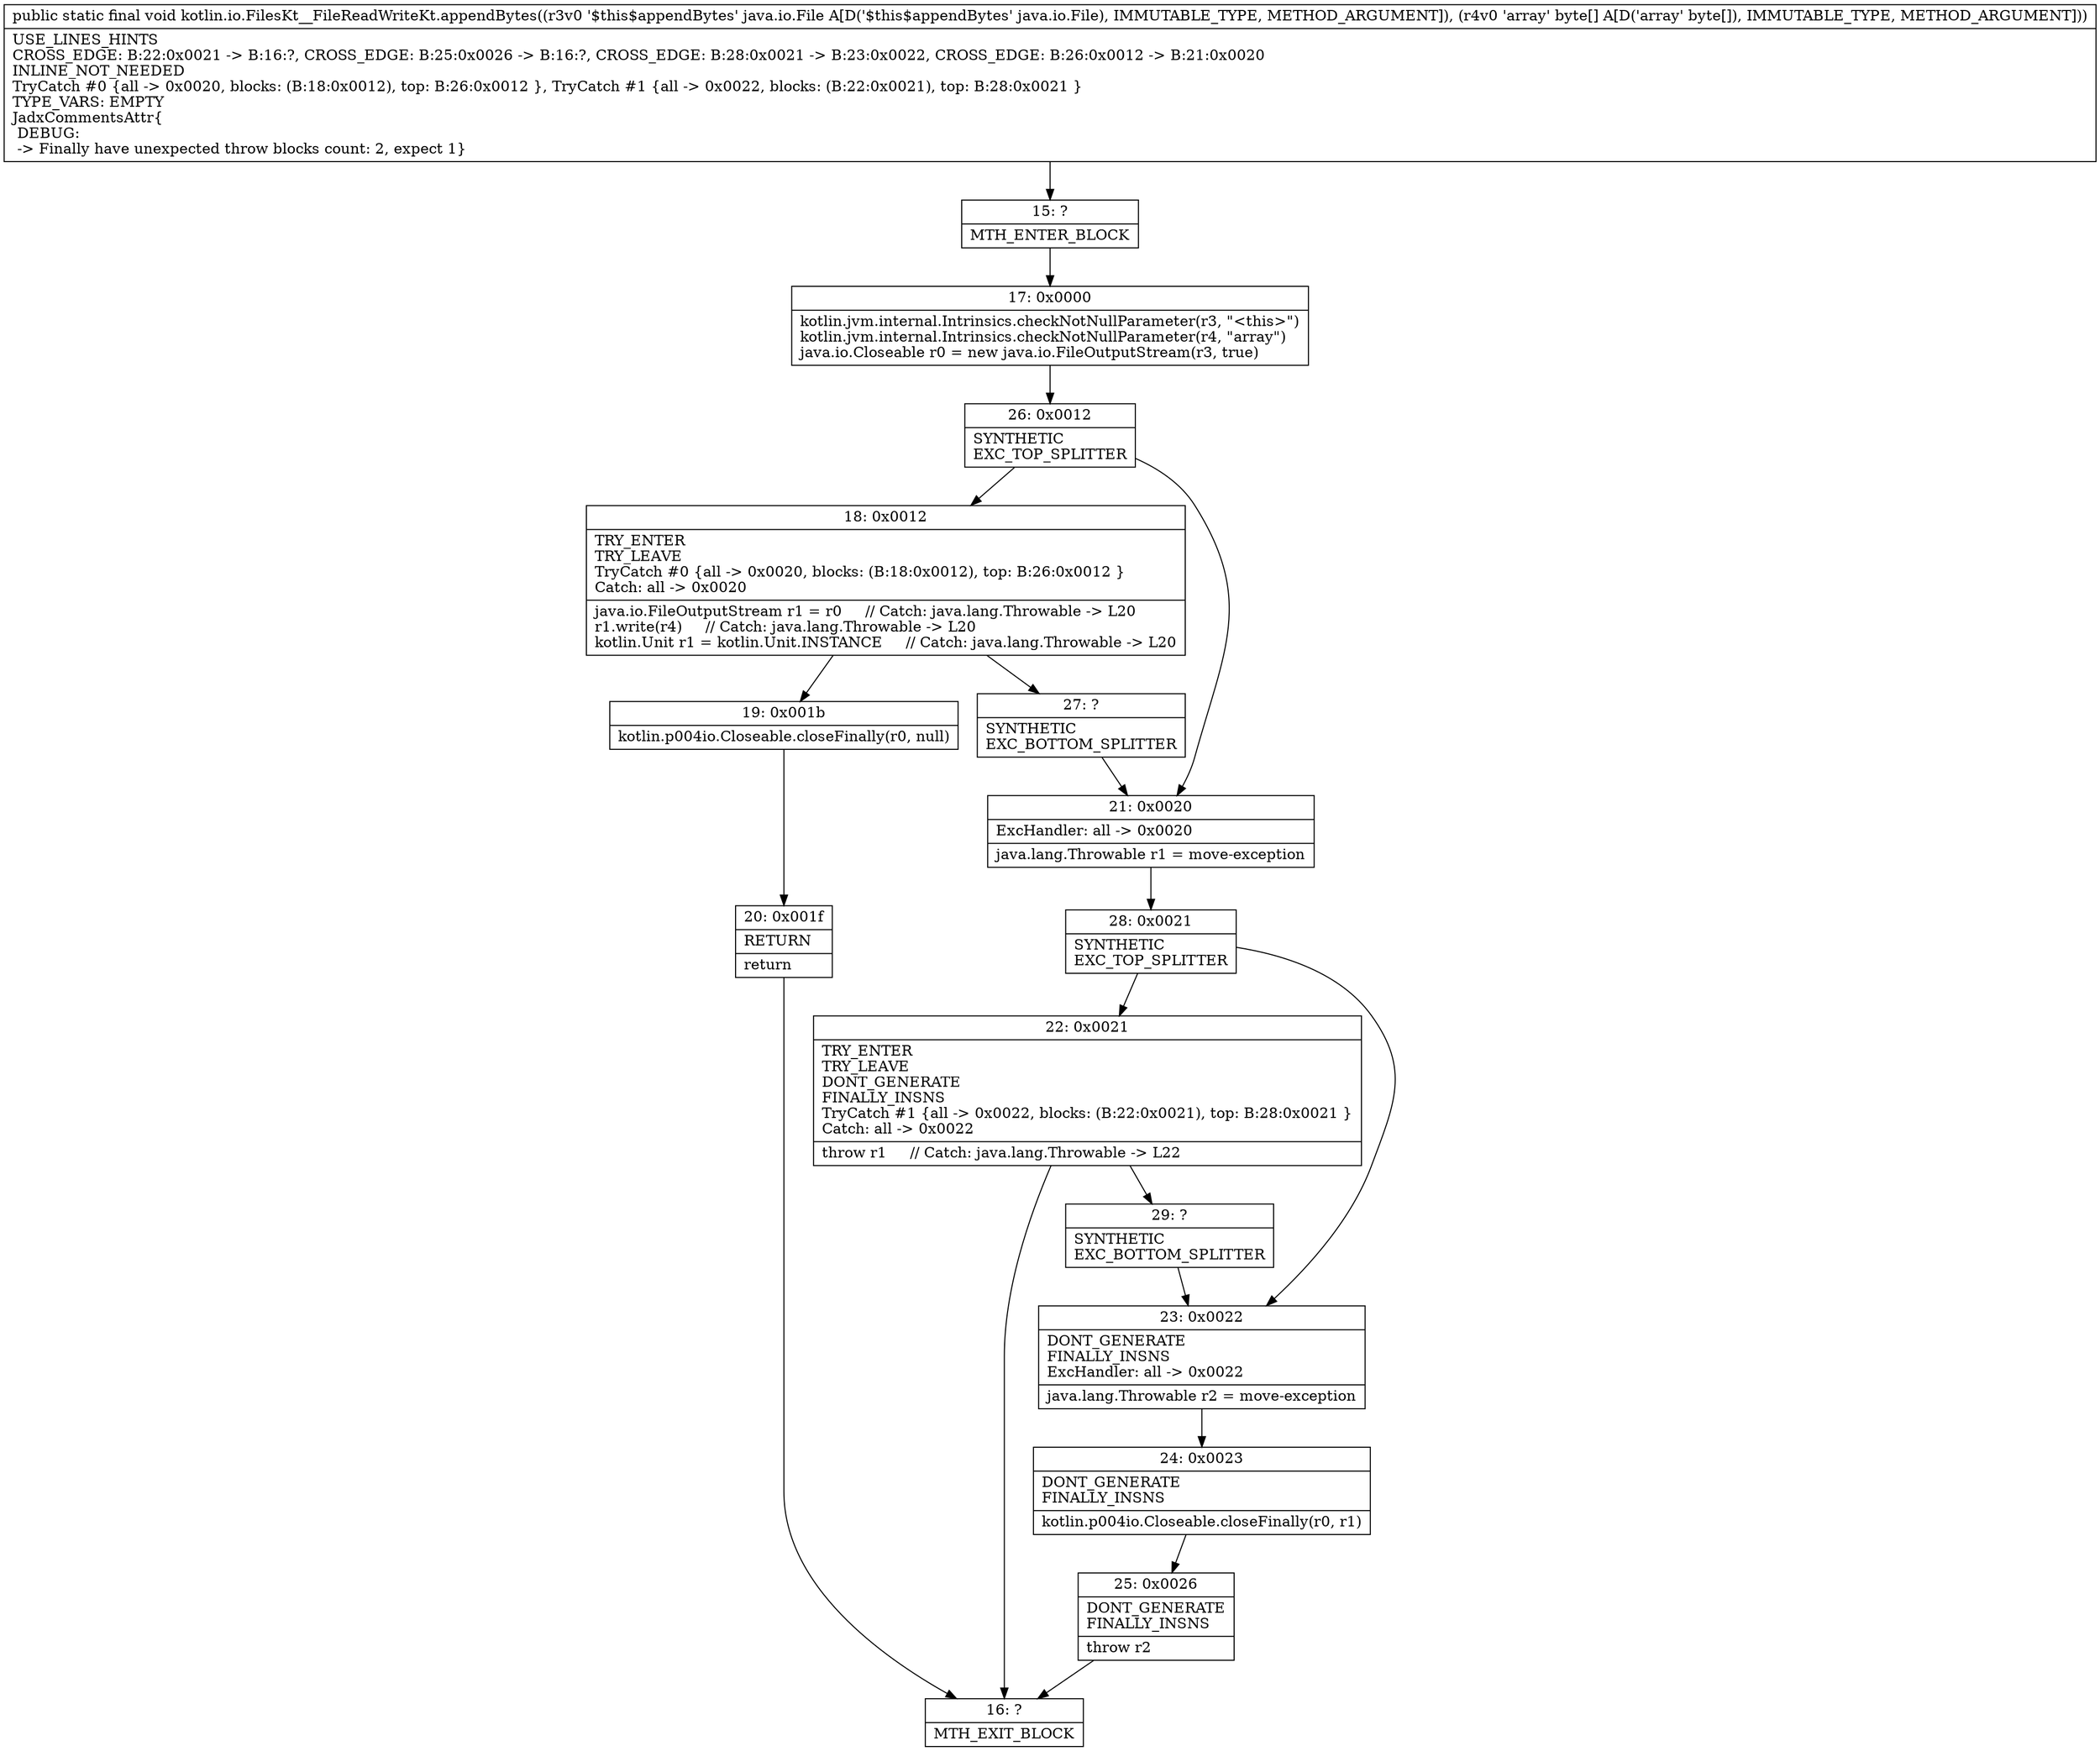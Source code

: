 digraph "CFG forkotlin.io.FilesKt__FileReadWriteKt.appendBytes(Ljava\/io\/File;[B)V" {
Node_15 [shape=record,label="{15\:\ ?|MTH_ENTER_BLOCK\l}"];
Node_17 [shape=record,label="{17\:\ 0x0000|kotlin.jvm.internal.Intrinsics.checkNotNullParameter(r3, \"\<this\>\")\lkotlin.jvm.internal.Intrinsics.checkNotNullParameter(r4, \"array\")\ljava.io.Closeable r0 = new java.io.FileOutputStream(r3, true)\l}"];
Node_26 [shape=record,label="{26\:\ 0x0012|SYNTHETIC\lEXC_TOP_SPLITTER\l}"];
Node_18 [shape=record,label="{18\:\ 0x0012|TRY_ENTER\lTRY_LEAVE\lTryCatch #0 \{all \-\> 0x0020, blocks: (B:18:0x0012), top: B:26:0x0012 \}\lCatch: all \-\> 0x0020\l|java.io.FileOutputStream r1 = r0     \/\/ Catch: java.lang.Throwable \-\> L20\lr1.write(r4)     \/\/ Catch: java.lang.Throwable \-\> L20\lkotlin.Unit r1 = kotlin.Unit.INSTANCE     \/\/ Catch: java.lang.Throwable \-\> L20\l}"];
Node_19 [shape=record,label="{19\:\ 0x001b|kotlin.p004io.Closeable.closeFinally(r0, null)\l}"];
Node_20 [shape=record,label="{20\:\ 0x001f|RETURN\l|return\l}"];
Node_16 [shape=record,label="{16\:\ ?|MTH_EXIT_BLOCK\l}"];
Node_27 [shape=record,label="{27\:\ ?|SYNTHETIC\lEXC_BOTTOM_SPLITTER\l}"];
Node_21 [shape=record,label="{21\:\ 0x0020|ExcHandler: all \-\> 0x0020\l|java.lang.Throwable r1 = move\-exception\l}"];
Node_28 [shape=record,label="{28\:\ 0x0021|SYNTHETIC\lEXC_TOP_SPLITTER\l}"];
Node_22 [shape=record,label="{22\:\ 0x0021|TRY_ENTER\lTRY_LEAVE\lDONT_GENERATE\lFINALLY_INSNS\lTryCatch #1 \{all \-\> 0x0022, blocks: (B:22:0x0021), top: B:28:0x0021 \}\lCatch: all \-\> 0x0022\l|throw r1     \/\/ Catch: java.lang.Throwable \-\> L22\l}"];
Node_29 [shape=record,label="{29\:\ ?|SYNTHETIC\lEXC_BOTTOM_SPLITTER\l}"];
Node_23 [shape=record,label="{23\:\ 0x0022|DONT_GENERATE\lFINALLY_INSNS\lExcHandler: all \-\> 0x0022\l|java.lang.Throwable r2 = move\-exception\l}"];
Node_24 [shape=record,label="{24\:\ 0x0023|DONT_GENERATE\lFINALLY_INSNS\l|kotlin.p004io.Closeable.closeFinally(r0, r1)\l}"];
Node_25 [shape=record,label="{25\:\ 0x0026|DONT_GENERATE\lFINALLY_INSNS\l|throw r2\l}"];
MethodNode[shape=record,label="{public static final void kotlin.io.FilesKt__FileReadWriteKt.appendBytes((r3v0 '$this$appendBytes' java.io.File A[D('$this$appendBytes' java.io.File), IMMUTABLE_TYPE, METHOD_ARGUMENT]), (r4v0 'array' byte[] A[D('array' byte[]), IMMUTABLE_TYPE, METHOD_ARGUMENT]))  | USE_LINES_HINTS\lCROSS_EDGE: B:22:0x0021 \-\> B:16:?, CROSS_EDGE: B:25:0x0026 \-\> B:16:?, CROSS_EDGE: B:28:0x0021 \-\> B:23:0x0022, CROSS_EDGE: B:26:0x0012 \-\> B:21:0x0020\lINLINE_NOT_NEEDED\lTryCatch #0 \{all \-\> 0x0020, blocks: (B:18:0x0012), top: B:26:0x0012 \}, TryCatch #1 \{all \-\> 0x0022, blocks: (B:22:0x0021), top: B:28:0x0021 \}\lTYPE_VARS: EMPTY\lJadxCommentsAttr\{\l DEBUG: \l \-\> Finally have unexpected throw blocks count: 2, expect 1\}\l}"];
MethodNode -> Node_15;Node_15 -> Node_17;
Node_17 -> Node_26;
Node_26 -> Node_18;
Node_26 -> Node_21;
Node_18 -> Node_19;
Node_18 -> Node_27;
Node_19 -> Node_20;
Node_20 -> Node_16;
Node_27 -> Node_21;
Node_21 -> Node_28;
Node_28 -> Node_22;
Node_28 -> Node_23;
Node_22 -> Node_16;
Node_22 -> Node_29;
Node_29 -> Node_23;
Node_23 -> Node_24;
Node_24 -> Node_25;
Node_25 -> Node_16;
}

